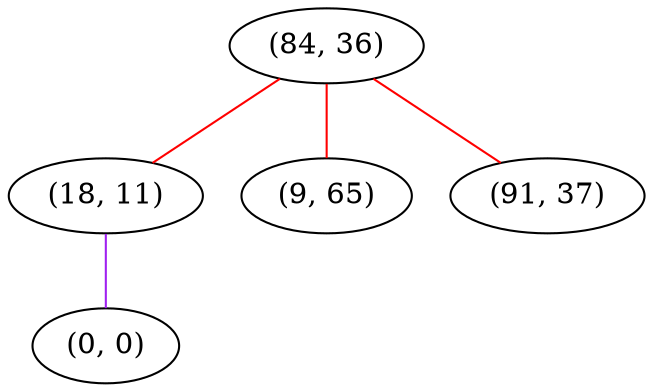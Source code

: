 graph "" {
"(84, 36)";
"(18, 11)";
"(9, 65)";
"(0, 0)";
"(91, 37)";
"(84, 36)" -- "(18, 11)"  [color=red, key=0, weight=1];
"(84, 36)" -- "(9, 65)"  [color=red, key=0, weight=1];
"(84, 36)" -- "(91, 37)"  [color=red, key=0, weight=1];
"(18, 11)" -- "(0, 0)"  [color=purple, key=0, weight=4];
}
